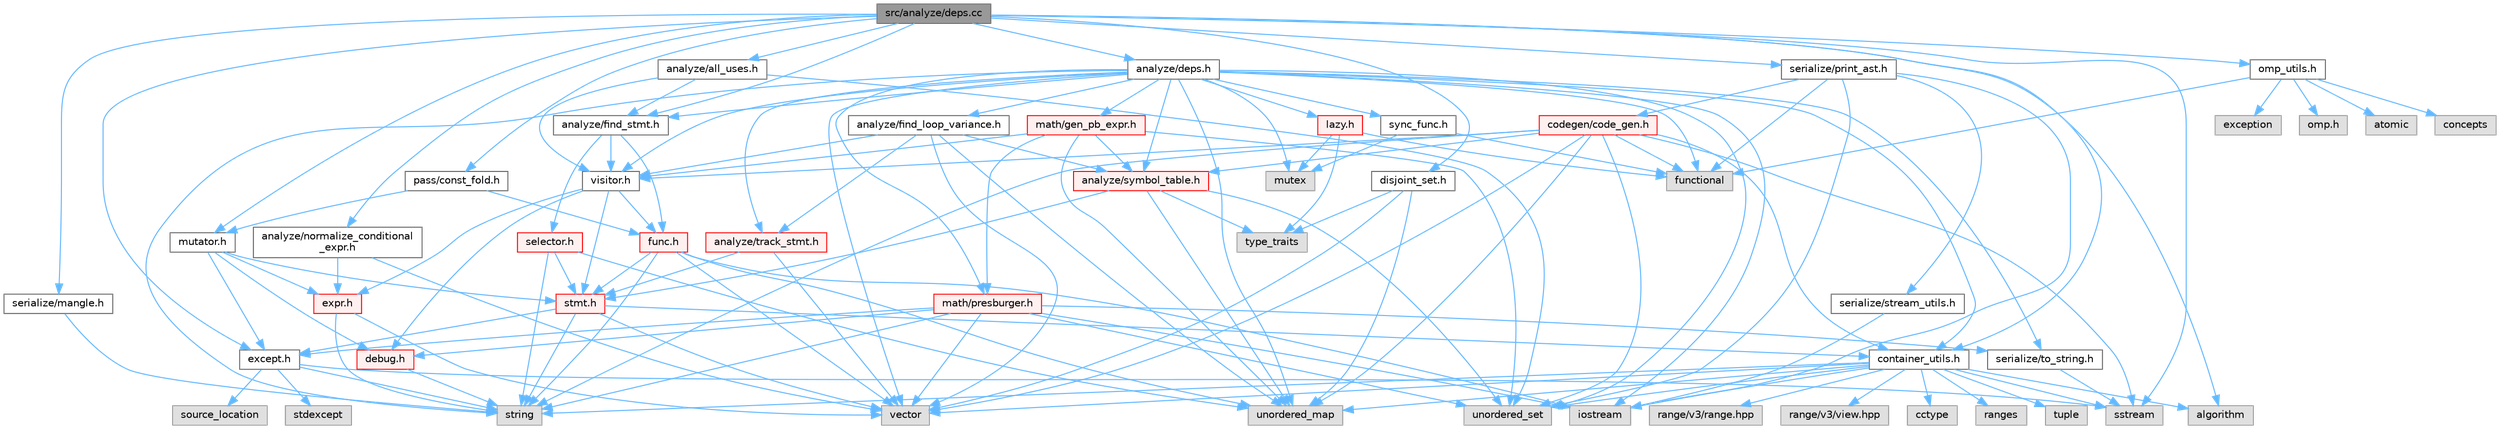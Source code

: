digraph "src/analyze/deps.cc"
{
 // LATEX_PDF_SIZE
  bgcolor="transparent";
  edge [fontname=Helvetica,fontsize=10,labelfontname=Helvetica,labelfontsize=10];
  node [fontname=Helvetica,fontsize=10,shape=box,height=0.2,width=0.4];
  Node1 [label="src/analyze/deps.cc",height=0.2,width=0.4,color="gray40", fillcolor="grey60", style="filled", fontcolor="black",tooltip=" "];
  Node1 -> Node2 [color="steelblue1",style="solid"];
  Node2 [label="algorithm",height=0.2,width=0.4,color="grey60", fillcolor="#E0E0E0", style="filled",tooltip=" "];
  Node1 -> Node3 [color="steelblue1",style="solid"];
  Node3 [label="sstream",height=0.2,width=0.4,color="grey60", fillcolor="#E0E0E0", style="filled",tooltip=" "];
  Node1 -> Node4 [color="steelblue1",style="solid"];
  Node4 [label="analyze/all_uses.h",height=0.2,width=0.4,color="grey40", fillcolor="white", style="filled",URL="$all__uses_8h.html",tooltip=" "];
  Node4 -> Node5 [color="steelblue1",style="solid"];
  Node5 [label="unordered_set",height=0.2,width=0.4,color="grey60", fillcolor="#E0E0E0", style="filled",tooltip=" "];
  Node4 -> Node6 [color="steelblue1",style="solid"];
  Node6 [label="analyze/find_stmt.h",height=0.2,width=0.4,color="grey40", fillcolor="white", style="filled",URL="$find__stmt_8h.html",tooltip=" "];
  Node6 -> Node7 [color="steelblue1",style="solid"];
  Node7 [label="func.h",height=0.2,width=0.4,color="red", fillcolor="#FFF0F0", style="filled",URL="$func_8h.html",tooltip=" "];
  Node7 -> Node8 [color="steelblue1",style="solid"];
  Node8 [label="iostream",height=0.2,width=0.4,color="grey60", fillcolor="#E0E0E0", style="filled",tooltip=" "];
  Node7 -> Node9 [color="steelblue1",style="solid"];
  Node9 [label="string",height=0.2,width=0.4,color="grey60", fillcolor="#E0E0E0", style="filled",tooltip=" "];
  Node7 -> Node10 [color="steelblue1",style="solid"];
  Node10 [label="unordered_map",height=0.2,width=0.4,color="grey60", fillcolor="#E0E0E0", style="filled",tooltip=" "];
  Node7 -> Node12 [color="steelblue1",style="solid"];
  Node12 [label="vector",height=0.2,width=0.4,color="grey60", fillcolor="#E0E0E0", style="filled",tooltip=" "];
  Node7 -> Node49 [color="steelblue1",style="solid"];
  Node49 [label="stmt.h",height=0.2,width=0.4,color="red", fillcolor="#FFF0F0", style="filled",URL="$stmt_8h.html",tooltip=" "];
  Node49 -> Node9 [color="steelblue1",style="solid"];
  Node49 -> Node12 [color="steelblue1",style="solid"];
  Node49 -> Node34 [color="steelblue1",style="solid"];
  Node34 [label="container_utils.h",height=0.2,width=0.4,color="grey40", fillcolor="white", style="filled",URL="$container__utils_8h.html",tooltip=" "];
  Node34 -> Node2 [color="steelblue1",style="solid"];
  Node34 -> Node35 [color="steelblue1",style="solid"];
  Node35 [label="cctype",height=0.2,width=0.4,color="grey60", fillcolor="#E0E0E0", style="filled",tooltip=" "];
  Node34 -> Node8 [color="steelblue1",style="solid"];
  Node34 -> Node36 [color="steelblue1",style="solid"];
  Node36 [label="ranges",height=0.2,width=0.4,color="grey60", fillcolor="#E0E0E0", style="filled",tooltip=" "];
  Node34 -> Node3 [color="steelblue1",style="solid"];
  Node34 -> Node9 [color="steelblue1",style="solid"];
  Node34 -> Node37 [color="steelblue1",style="solid"];
  Node37 [label="tuple",height=0.2,width=0.4,color="grey60", fillcolor="#E0E0E0", style="filled",tooltip=" "];
  Node34 -> Node10 [color="steelblue1",style="solid"];
  Node34 -> Node5 [color="steelblue1",style="solid"];
  Node34 -> Node12 [color="steelblue1",style="solid"];
  Node34 -> Node38 [color="steelblue1",style="solid"];
  Node38 [label="range/v3/range.hpp",height=0.2,width=0.4,color="grey60", fillcolor="#E0E0E0", style="filled",tooltip=" "];
  Node34 -> Node39 [color="steelblue1",style="solid"];
  Node39 [label="range/v3/view.hpp",height=0.2,width=0.4,color="grey60", fillcolor="#E0E0E0", style="filled",tooltip=" "];
  Node49 -> Node28 [color="steelblue1",style="solid"];
  Node28 [label="except.h",height=0.2,width=0.4,color="grey40", fillcolor="white", style="filled",URL="$except_8h.html",tooltip=" "];
  Node28 -> Node17 [color="steelblue1",style="solid"];
  Node17 [label="source_location",height=0.2,width=0.4,color="grey60", fillcolor="#E0E0E0", style="filled",tooltip=" "];
  Node28 -> Node3 [color="steelblue1",style="solid"];
  Node28 -> Node29 [color="steelblue1",style="solid"];
  Node29 [label="stdexcept",height=0.2,width=0.4,color="grey60", fillcolor="#E0E0E0", style="filled",tooltip=" "];
  Node28 -> Node9 [color="steelblue1",style="solid"];
  Node6 -> Node55 [color="steelblue1",style="solid"];
  Node55 [label="selector.h",height=0.2,width=0.4,color="red", fillcolor="#FFF0F0", style="filled",URL="$selector_8h.html",tooltip=" "];
  Node55 -> Node9 [color="steelblue1",style="solid"];
  Node55 -> Node10 [color="steelblue1",style="solid"];
  Node55 -> Node49 [color="steelblue1",style="solid"];
  Node6 -> Node56 [color="steelblue1",style="solid"];
  Node56 [label="visitor.h",height=0.2,width=0.4,color="grey40", fillcolor="white", style="filled",URL="$visitor_8h.html",tooltip=" "];
  Node56 -> Node57 [color="steelblue1",style="solid"];
  Node57 [label="debug.h",height=0.2,width=0.4,color="red", fillcolor="#FFF0F0", style="filled",URL="$debug_8h.html",tooltip=" "];
  Node57 -> Node9 [color="steelblue1",style="solid"];
  Node56 -> Node42 [color="steelblue1",style="solid"];
  Node42 [label="expr.h",height=0.2,width=0.4,color="red", fillcolor="#FFF0F0", style="filled",URL="$expr_8h.html",tooltip=" "];
  Node42 -> Node9 [color="steelblue1",style="solid"];
  Node42 -> Node12 [color="steelblue1",style="solid"];
  Node56 -> Node7 [color="steelblue1",style="solid"];
  Node56 -> Node49 [color="steelblue1",style="solid"];
  Node4 -> Node56 [color="steelblue1",style="solid"];
  Node1 -> Node61 [color="steelblue1",style="solid"];
  Node61 [label="analyze/deps.h",height=0.2,width=0.4,color="grey40", fillcolor="white", style="filled",URL="$deps_8h.html",tooltip=" "];
  Node61 -> Node15 [color="steelblue1",style="solid"];
  Node15 [label="functional",height=0.2,width=0.4,color="grey60", fillcolor="#E0E0E0", style="filled",tooltip=" "];
  Node61 -> Node8 [color="steelblue1",style="solid"];
  Node61 -> Node59 [color="steelblue1",style="solid"];
  Node59 [label="mutex",height=0.2,width=0.4,color="grey60", fillcolor="#E0E0E0", style="filled",tooltip=" "];
  Node61 -> Node9 [color="steelblue1",style="solid"];
  Node61 -> Node10 [color="steelblue1",style="solid"];
  Node61 -> Node5 [color="steelblue1",style="solid"];
  Node61 -> Node12 [color="steelblue1",style="solid"];
  Node61 -> Node62 [color="steelblue1",style="solid"];
  Node62 [label="analyze/find_loop_variance.h",height=0.2,width=0.4,color="grey40", fillcolor="white", style="filled",URL="$find__loop__variance_8h.html",tooltip=" "];
  Node62 -> Node10 [color="steelblue1",style="solid"];
  Node62 -> Node12 [color="steelblue1",style="solid"];
  Node62 -> Node63 [color="steelblue1",style="solid"];
  Node63 [label="analyze/symbol_table.h",height=0.2,width=0.4,color="red", fillcolor="#FFF0F0", style="filled",URL="$symbol__table_8h.html",tooltip=" "];
  Node63 -> Node24 [color="steelblue1",style="solid"];
  Node24 [label="type_traits",height=0.2,width=0.4,color="grey60", fillcolor="#E0E0E0", style="filled",tooltip=" "];
  Node63 -> Node10 [color="steelblue1",style="solid"];
  Node63 -> Node5 [color="steelblue1",style="solid"];
  Node63 -> Node49 [color="steelblue1",style="solid"];
  Node62 -> Node65 [color="steelblue1",style="solid"];
  Node65 [label="analyze/track_stmt.h",height=0.2,width=0.4,color="red", fillcolor="#FFF0F0", style="filled",URL="$track__stmt_8h.html",tooltip=" "];
  Node65 -> Node12 [color="steelblue1",style="solid"];
  Node65 -> Node49 [color="steelblue1",style="solid"];
  Node62 -> Node56 [color="steelblue1",style="solid"];
  Node61 -> Node6 [color="steelblue1",style="solid"];
  Node61 -> Node63 [color="steelblue1",style="solid"];
  Node61 -> Node65 [color="steelblue1",style="solid"];
  Node61 -> Node34 [color="steelblue1",style="solid"];
  Node61 -> Node66 [color="steelblue1",style="solid"];
  Node66 [label="lazy.h",height=0.2,width=0.4,color="red", fillcolor="#FFF0F0", style="filled",URL="$lazy_8h.html",tooltip=" "];
  Node66 -> Node15 [color="steelblue1",style="solid"];
  Node66 -> Node59 [color="steelblue1",style="solid"];
  Node66 -> Node24 [color="steelblue1",style="solid"];
  Node61 -> Node67 [color="steelblue1",style="solid"];
  Node67 [label="math/gen_pb_expr.h",height=0.2,width=0.4,color="red", fillcolor="#FFF0F0", style="filled",URL="$gen__pb__expr_8h.html",tooltip=" "];
  Node67 -> Node10 [color="steelblue1",style="solid"];
  Node67 -> Node5 [color="steelblue1",style="solid"];
  Node67 -> Node63 [color="steelblue1",style="solid"];
  Node67 -> Node69 [color="steelblue1",style="solid"];
  Node69 [label="math/presburger.h",height=0.2,width=0.4,color="red", fillcolor="#FFF0F0", style="filled",URL="$presburger_8h.html",tooltip=" "];
  Node69 -> Node8 [color="steelblue1",style="solid"];
  Node69 -> Node9 [color="steelblue1",style="solid"];
  Node69 -> Node5 [color="steelblue1",style="solid"];
  Node69 -> Node12 [color="steelblue1",style="solid"];
  Node69 -> Node57 [color="steelblue1",style="solid"];
  Node69 -> Node28 [color="steelblue1",style="solid"];
  Node69 -> Node30 [color="steelblue1",style="solid"];
  Node30 [label="serialize/to_string.h",height=0.2,width=0.4,color="grey40", fillcolor="white", style="filled",URL="$to__string_8h.html",tooltip=" "];
  Node30 -> Node3 [color="steelblue1",style="solid"];
  Node67 -> Node56 [color="steelblue1",style="solid"];
  Node61 -> Node69 [color="steelblue1",style="solid"];
  Node61 -> Node30 [color="steelblue1",style="solid"];
  Node61 -> Node86 [color="steelblue1",style="solid"];
  Node86 [label="sync_func.h",height=0.2,width=0.4,color="grey40", fillcolor="white", style="filled",URL="$sync__func_8h.html",tooltip=" "];
  Node86 -> Node15 [color="steelblue1",style="solid"];
  Node86 -> Node59 [color="steelblue1",style="solid"];
  Node61 -> Node56 [color="steelblue1",style="solid"];
  Node1 -> Node6 [color="steelblue1",style="solid"];
  Node1 -> Node87 [color="steelblue1",style="solid"];
  Node87 [label="analyze/normalize_conditional\l_expr.h",height=0.2,width=0.4,color="grey40", fillcolor="white", style="filled",URL="$normalize__conditional__expr_8h.html",tooltip=" "];
  Node87 -> Node12 [color="steelblue1",style="solid"];
  Node87 -> Node42 [color="steelblue1",style="solid"];
  Node1 -> Node34 [color="steelblue1",style="solid"];
  Node1 -> Node88 [color="steelblue1",style="solid"];
  Node88 [label="disjoint_set.h",height=0.2,width=0.4,color="grey40", fillcolor="white", style="filled",URL="$disjoint__set_8h.html",tooltip=" "];
  Node88 -> Node24 [color="steelblue1",style="solid"];
  Node88 -> Node10 [color="steelblue1",style="solid"];
  Node88 -> Node12 [color="steelblue1",style="solid"];
  Node1 -> Node28 [color="steelblue1",style="solid"];
  Node1 -> Node89 [color="steelblue1",style="solid"];
  Node89 [label="mutator.h",height=0.2,width=0.4,color="grey40", fillcolor="white", style="filled",URL="$mutator_8h.html",tooltip=" "];
  Node89 -> Node57 [color="steelblue1",style="solid"];
  Node89 -> Node28 [color="steelblue1",style="solid"];
  Node89 -> Node42 [color="steelblue1",style="solid"];
  Node89 -> Node49 [color="steelblue1",style="solid"];
  Node1 -> Node90 [color="steelblue1",style="solid"];
  Node90 [label="omp_utils.h",height=0.2,width=0.4,color="grey40", fillcolor="white", style="filled",URL="$omp__utils_8h.html",tooltip=" "];
  Node90 -> Node14 [color="steelblue1",style="solid"];
  Node14 [label="atomic",height=0.2,width=0.4,color="grey60", fillcolor="#E0E0E0", style="filled",tooltip=" "];
  Node90 -> Node91 [color="steelblue1",style="solid"];
  Node91 [label="concepts",height=0.2,width=0.4,color="grey60", fillcolor="#E0E0E0", style="filled",tooltip=" "];
  Node90 -> Node92 [color="steelblue1",style="solid"];
  Node92 [label="exception",height=0.2,width=0.4,color="grey60", fillcolor="#E0E0E0", style="filled",tooltip=" "];
  Node90 -> Node15 [color="steelblue1",style="solid"];
  Node90 -> Node93 [color="steelblue1",style="solid"];
  Node93 [label="omp.h",height=0.2,width=0.4,color="grey60", fillcolor="#E0E0E0", style="filled",tooltip=" "];
  Node1 -> Node94 [color="steelblue1",style="solid"];
  Node94 [label="pass/const_fold.h",height=0.2,width=0.4,color="grey40", fillcolor="white", style="filled",URL="$const__fold_8h.html",tooltip=" "];
  Node94 -> Node7 [color="steelblue1",style="solid"];
  Node94 -> Node89 [color="steelblue1",style="solid"];
  Node1 -> Node95 [color="steelblue1",style="solid"];
  Node95 [label="serialize/mangle.h",height=0.2,width=0.4,color="grey40", fillcolor="white", style="filled",URL="$mangle_8h.html",tooltip=" "];
  Node95 -> Node9 [color="steelblue1",style="solid"];
  Node1 -> Node96 [color="steelblue1",style="solid"];
  Node96 [label="serialize/print_ast.h",height=0.2,width=0.4,color="grey40", fillcolor="white", style="filled",URL="$print__ast_8h.html",tooltip=" "];
  Node96 -> Node15 [color="steelblue1",style="solid"];
  Node96 -> Node8 [color="steelblue1",style="solid"];
  Node96 -> Node5 [color="steelblue1",style="solid"];
  Node96 -> Node97 [color="steelblue1",style="solid"];
  Node97 [label="codegen/code_gen.h",height=0.2,width=0.4,color="red", fillcolor="#FFF0F0", style="filled",URL="$include_2codegen_2code__gen_8h.html",tooltip=" "];
  Node97 -> Node15 [color="steelblue1",style="solid"];
  Node97 -> Node3 [color="steelblue1",style="solid"];
  Node97 -> Node9 [color="steelblue1",style="solid"];
  Node97 -> Node10 [color="steelblue1",style="solid"];
  Node97 -> Node5 [color="steelblue1",style="solid"];
  Node97 -> Node12 [color="steelblue1",style="solid"];
  Node97 -> Node63 [color="steelblue1",style="solid"];
  Node97 -> Node34 [color="steelblue1",style="solid"];
  Node97 -> Node56 [color="steelblue1",style="solid"];
  Node96 -> Node19 [color="steelblue1",style="solid"];
  Node19 [label="serialize/stream_utils.h",height=0.2,width=0.4,color="grey40", fillcolor="white", style="filled",URL="$stream__utils_8h.html",tooltip=" "];
  Node19 -> Node8 [color="steelblue1",style="solid"];
}
